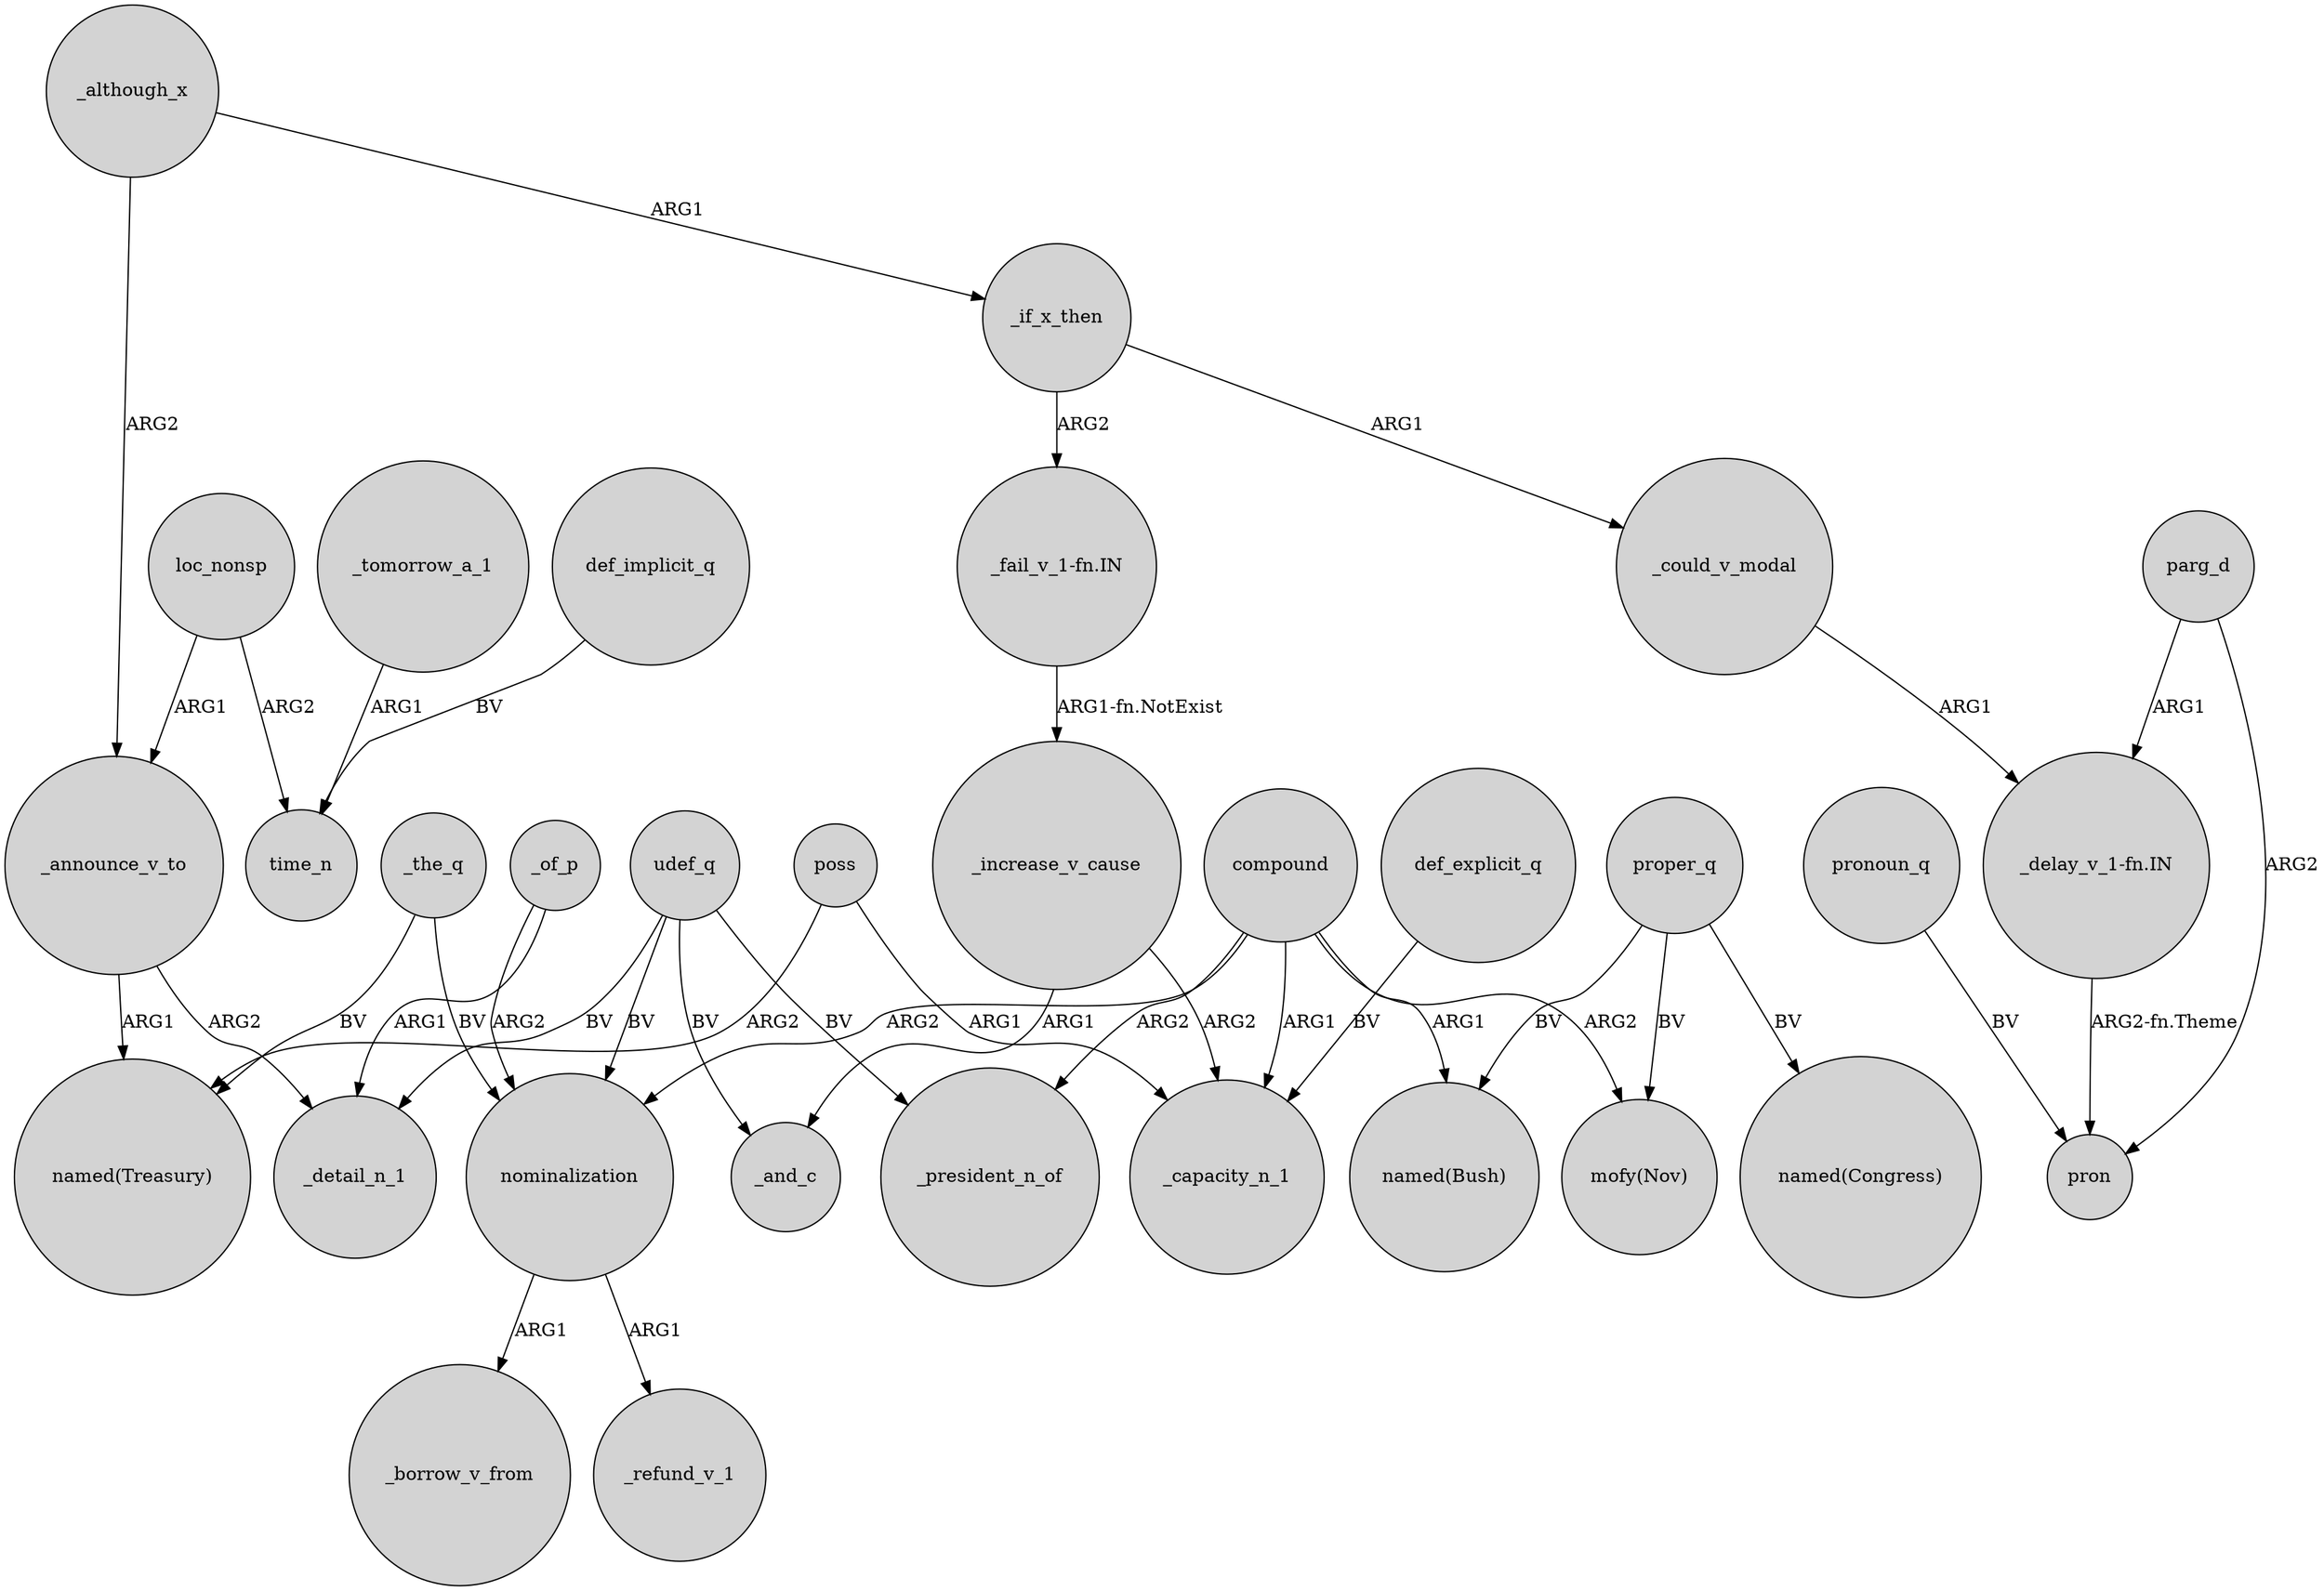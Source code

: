 digraph {
	node [shape=circle style=filled]
	_if_x_then -> "_fail_v_1-fn.IN" [label=ARG2]
	compound -> _capacity_n_1 [label=ARG1]
	_could_v_modal -> "_delay_v_1-fn.IN" [label=ARG1]
	_increase_v_cause -> _capacity_n_1 [label=ARG2]
	compound -> _president_n_of [label=ARG2]
	"_delay_v_1-fn.IN" -> pron [label="ARG2-fn.Theme"]
	_tomorrow_a_1 -> time_n [label=ARG1]
	loc_nonsp -> _announce_v_to [label=ARG1]
	_the_q -> nominalization [label=BV]
	_although_x -> _if_x_then [label=ARG1]
	_of_p -> _detail_n_1 [label=ARG1]
	nominalization -> _borrow_v_from [label=ARG1]
	compound -> nominalization [label=ARG2]
	parg_d -> "_delay_v_1-fn.IN" [label=ARG1]
	_although_x -> _announce_v_to [label=ARG2]
	proper_q -> "mofy(Nov)" [label=BV]
	_if_x_then -> _could_v_modal [label=ARG1]
	_announce_v_to -> _detail_n_1 [label=ARG2]
	poss -> "named(Treasury)" [label=ARG2]
	loc_nonsp -> time_n [label=ARG2]
	proper_q -> "named(Congress)" [label=BV]
	parg_d -> pron [label=ARG2]
	pronoun_q -> pron [label=BV]
	nominalization -> _refund_v_1 [label=ARG1]
	_increase_v_cause -> _and_c [label=ARG1]
	udef_q -> _president_n_of [label=BV]
	_of_p -> nominalization [label=ARG2]
	compound -> "mofy(Nov)" [label=ARG2]
	def_explicit_q -> _capacity_n_1 [label=BV]
	proper_q -> "named(Bush)" [label=BV]
	poss -> _capacity_n_1 [label=ARG1]
	_announce_v_to -> "named(Treasury)" [label=ARG1]
	udef_q -> nominalization [label=BV]
	_the_q -> "named(Treasury)" [label=BV]
	udef_q -> _detail_n_1 [label=BV]
	udef_q -> _and_c [label=BV]
	"_fail_v_1-fn.IN" -> _increase_v_cause [label="ARG1-fn.NotExist"]
	def_implicit_q -> time_n [label=BV]
	compound -> "named(Bush)" [label=ARG1]
}
